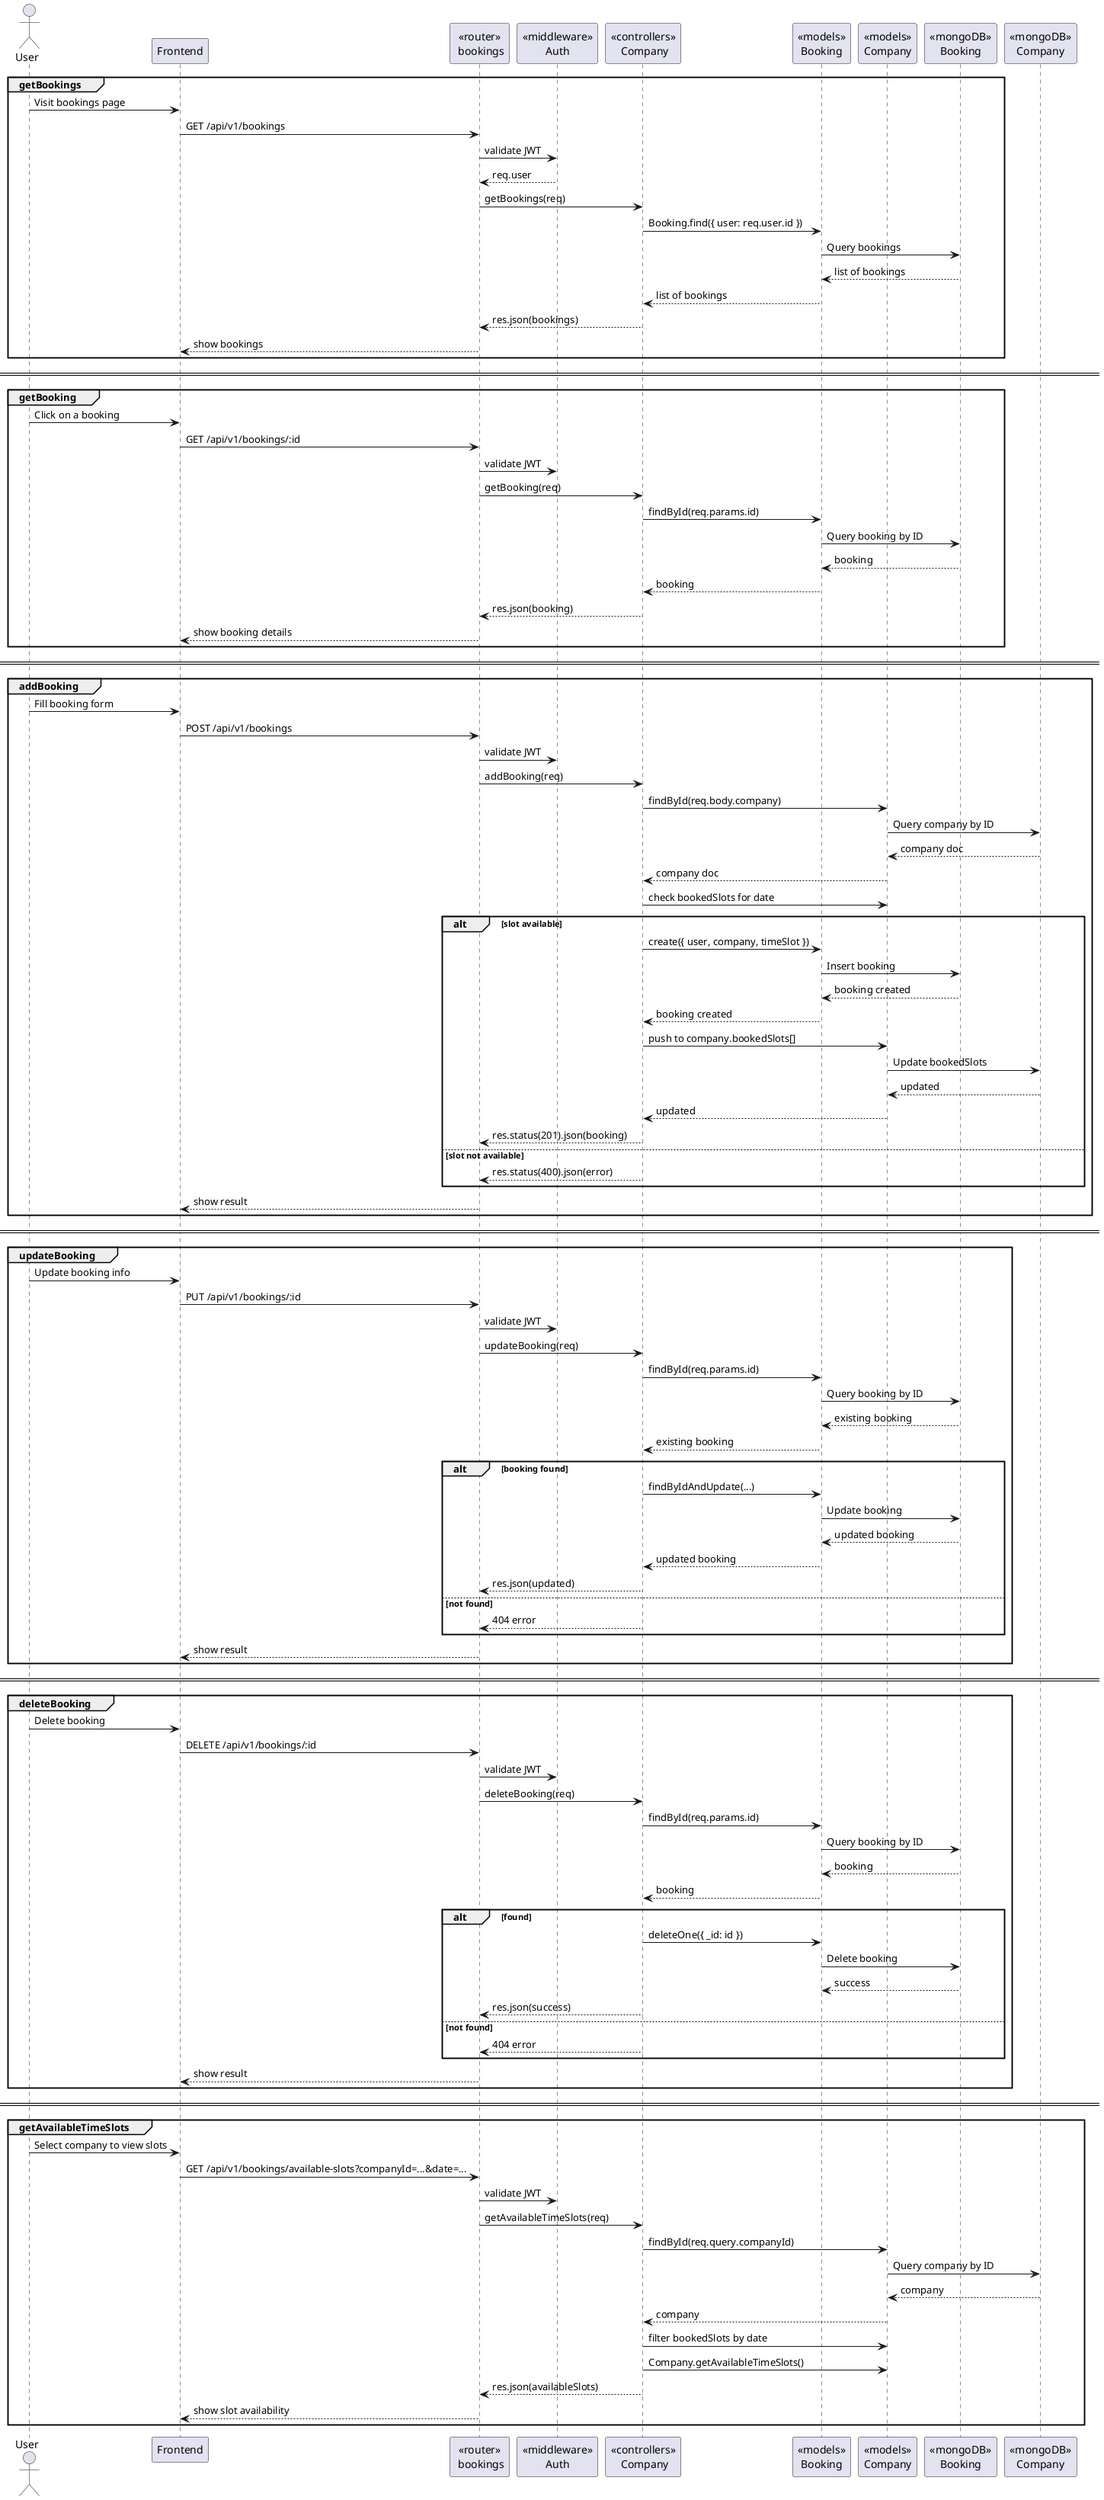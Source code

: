 @startuml booking
actor User
participant "Frontend" as FE
participant "<<router>>\n bookings" as Router
participant "<<middleware>>\nAuth" as Auth
participant "<<controllers>>\n Company" as Controller
participant "<<models>>\nBooking" as Booking
participant "<<models>>\nCompany" as Company
participant "<<mongoDB>>\nBooking" as MongoDB_Booking
participant "<<mongoDB>>\nCompany" as MongoDB_Company

group getBookings
User -> FE : Visit bookings page
FE -> Router : GET /api/v1/bookings
Router -> Auth : validate JWT
Auth --> Router : req.user
Router -> Controller : getBookings(req)
Controller -> Booking : Booking.find({ user: req.user.id })
Booking -> MongoDB_Booking : Query bookings
MongoDB_Booking --> Booking : list of bookings
Booking --> Controller : list of bookings
Controller --> Router : res.json(bookings)
Router --> FE : show bookings
end

== ==

group getBooking
User -> FE : Click on a booking
FE -> Router : GET /api/v1/bookings/:id
Router -> Auth : validate JWT
Router -> Controller : getBooking(req)
Controller -> Booking : findById(req.params.id)
Booking -> MongoDB_Booking : Query booking by ID
MongoDB_Booking --> Booking : booking
Booking --> Controller : booking
Controller --> Router : res.json(booking)
Router --> FE : show booking details
end

== ==

group addBooking
User -> FE : Fill booking form
FE -> Router : POST /api/v1/bookings
Router -> Auth : validate JWT
Router -> Controller : addBooking(req)

Controller -> Company : findById(req.body.company)
Company -> MongoDB_Company : Query company by ID
MongoDB_Company --> Company : company doc
Company --> Controller : company doc

Controller -> Company : check bookedSlots for date
alt slot available
  Controller -> Booking : create({ user, company, timeSlot })
  Booking -> MongoDB_Booking : Insert booking
  MongoDB_Booking --> Booking : booking created
  Booking --> Controller : booking created
  Controller -> Company : push to company.bookedSlots[]
  Company -> MongoDB_Company : Update bookedSlots
  MongoDB_Company --> Company : updated
  Company --> Controller : updated
  Controller --> Router : res.status(201).json(booking)
else slot not available
  Controller --> Router : res.status(400).json(error)
end
Router --> FE : show result
end

== ==

group updateBooking
User -> FE : Update booking info
FE -> Router : PUT /api/v1/bookings/:id
Router -> Auth : validate JWT
Router -> Controller : updateBooking(req)

Controller -> Booking : findById(req.params.id)
Booking -> MongoDB_Booking : Query booking by ID
MongoDB_Booking --> Booking : existing booking
Booking --> Controller : existing booking
alt booking found
  Controller -> Booking : findByIdAndUpdate(...)
  Booking -> MongoDB_Booking : Update booking
  MongoDB_Booking --> Booking : updated booking
  Booking --> Controller : updated booking
  Controller --> Router : res.json(updated)
else not found
  Controller --> Router : 404 error
end
Router --> FE : show result
end

== ==

group deleteBooking
User -> FE : Delete booking
FE -> Router : DELETE /api/v1/bookings/:id
Router -> Auth : validate JWT
Router -> Controller : deleteBooking(req)

Controller -> Booking : findById(req.params.id)
Booking -> MongoDB_Booking : Query booking by ID
MongoDB_Booking --> Booking : booking
Booking --> Controller : booking
alt found
  Controller -> Booking : deleteOne({ _id: id })
  Booking -> MongoDB_Booking : Delete booking
  MongoDB_Booking --> Booking : success
  Controller --> Router : res.json(success)
else not found
  Controller --> Router : 404 error
end
Router --> FE : show result
end

== ==

group getAvailableTimeSlots
User -> FE : Select company to view slots
FE -> Router : GET /api/v1/bookings/available-slots?companyId=...&date=...
Router -> Auth : validate JWT
Router -> Controller : getAvailableTimeSlots(req)

Controller -> Company : findById(req.query.companyId)
Company -> MongoDB_Company : Query company by ID
MongoDB_Company --> Company : company
Company --> Controller : company

Controller -> Company : filter bookedSlots by date
Controller -> Company : Company.getAvailableTimeSlots()
Controller --> Router : res.json(availableSlots)
Router --> FE : show slot availability
end

